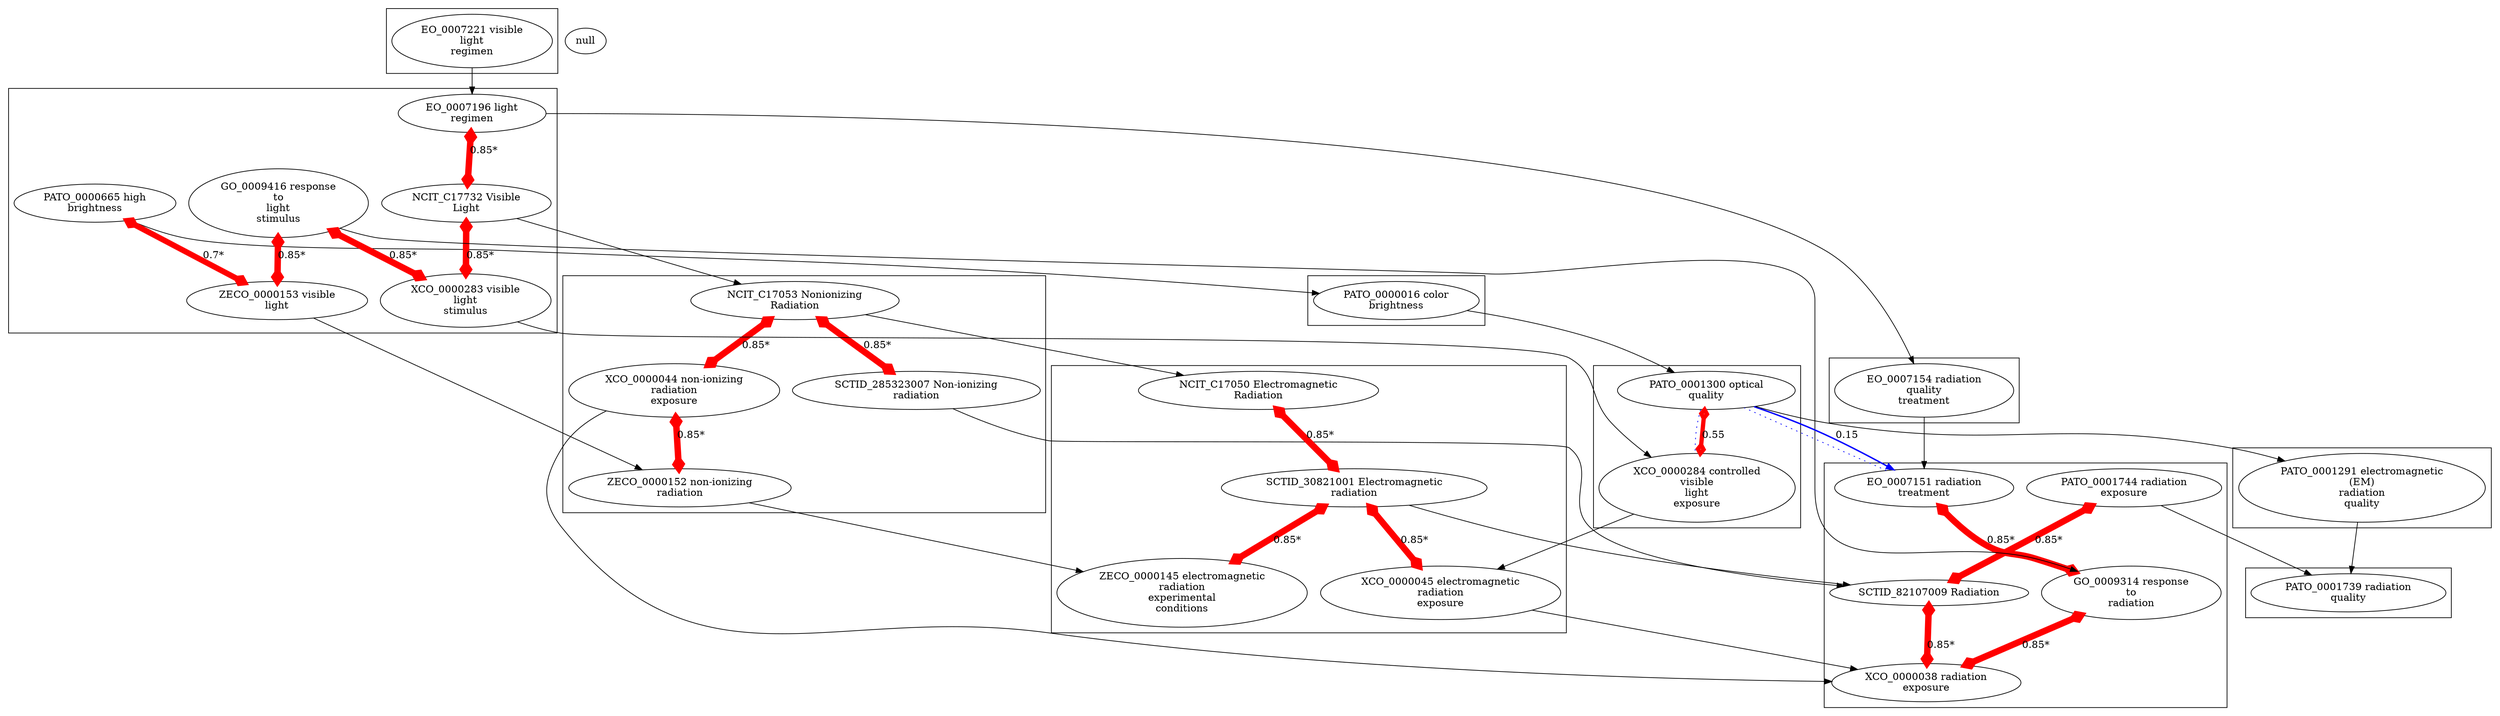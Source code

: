 digraph cliquegraph {
subgraph cluster_EO_0007154 {EO_0007154 [ label="EO_0007154 radiation
quality
treatment" ];}

subgraph cluster_ZECO_0000152 {ZECO_0000152 [ label="ZECO_0000152 non-ionizing
radiation" ];
NCIT_C17053 [ label="NCIT_C17053 Nonionizing
Radiation" ];
XCO_0000044 [ label="XCO_0000044 non-ionizing
radiation
exposure" ];
SCTID_285323007 [ label="SCTID_285323007 Non-ionizing
radiation" ];}

subgraph cluster_PATO_0000016 {PATO_0000016 [ label="PATO_0000016 color
brightness" ];}

subgraph cluster_PATO_0001744 {PATO_0001744 [ label="PATO_0001744 radiation
exposure" ];
GO_0009314 [ label="GO_0009314 response
to
radiation" ];
SCTID_82107009 [ label="SCTID_82107009 Radiation" ];
EO_0007151 [ label="EO_0007151 radiation
treatment" ];
XCO_0000038 [ label="XCO_0000038 radiation
exposure" ];}

subgraph cluster_EO_0007196 {EO_0007196 [ label="EO_0007196 light
regimen" ];
PATO_0000665 [ label="PATO_0000665 high
brightness" ];
ZECO_0000153 [ label="ZECO_0000153 visible
light" ];
XCO_0000283 [ label="XCO_0000283 visible
light
stimulus" ];
NCIT_C17732 [ label="NCIT_C17732 Visible
Light" ];
GO_0009416 [ label="GO_0009416 response
to
light
stimulus" ];}

subgraph cluster_PATO_0001739 {PATO_0001739 [ label="PATO_0001739 radiation
quality" ];}

subgraph cluster_ZECO_0000145 {ZECO_0000145 [ label="ZECO_0000145 electromagnetic
radiation
experimental
conditions" ];
NCIT_C17050 [ label="NCIT_C17050 Electromagnetic
Radiation" ];
XCO_0000045 [ label="XCO_0000045 electromagnetic
radiation
exposure" ];
SCTID_30821001 [ label="SCTID_30821001 Electromagnetic
radiation" ];}

subgraph cluster_XCO_0000284 {XCO_0000284 [ label="XCO_0000284 controlled
visible
light
exposure" ];
PATO_0001300 [ label="PATO_0001300 optical
quality" ];}

subgraph cluster_PATO_0001291 {PATO_0001291 [ label="PATO_0001291 electromagnetic
(EM)
radiation
quality" ];}

subgraph cluster_EO_0007221 {EO_0007221 [ label="EO_0007221 visible
light
regimen" ];}
EO_0007154 -> EO_0007151 [ arrowhead = normal, penwidth=1, color=black, label="", style=solid]

ZECO_0000152 -> ZECO_0000145 [ arrowhead = normal, penwidth=1, color=black, label="", style=solid]

EO_0007221 -> EO_0007196 [ arrowhead = normal, penwidth=1, color=black, label="", style=solid]

XCO_0000044 -> XCO_0000038 [ arrowhead = normal, penwidth=1, color=black, label="", style=solid]

NCIT_C17053 -> NCIT_C17050 [ arrowhead = normal, penwidth=1, color=black, label="", style=solid]

PATO_0001300 -> PATO_0001291 [ arrowhead = normal, penwidth=1, color=black, label="", style=solid]

XCO_0000045 -> XCO_0000038 [ arrowhead = normal, penwidth=1, color=black, label="", style=solid]

XCO_0000284 -> XCO_0000045 [ arrowhead = normal, penwidth=1, color=black, label="", style=solid]

GO_0009416 -> GO_0009314 [ arrowhead = normal, penwidth=1, color=black, label="", style=solid]

null
NCIT_C17732 -> NCIT_C17053 [ arrowhead = normal, penwidth=1, color=black, label="", style=solid]

PATO_0000665 -> PATO_0000016 [ arrowhead = normal, penwidth=1, color=black, label="", style=solid]

XCO_0000283 -> XCO_0000284 [ arrowhead = normal, penwidth=1, color=black, label="", style=solid]

PATO_0001744 -> PATO_0001739 [ arrowhead = normal, penwidth=1, color=black, label="", style=solid]

PATO_0000016 -> PATO_0001300 [ arrowhead = normal, penwidth=1, color=black, label="", style=solid]

ZECO_0000153 -> ZECO_0000152 [ arrowhead = normal, penwidth=1, color=black, label="", style=solid]

SCTID_285323007 -> SCTID_82107009 [ arrowhead = normal, penwidth=1, color=black, label="", style=solid]

EO_0007196 -> EO_0007154 [ arrowhead = normal, penwidth=1, color=black, label="", style=solid]

SCTID_30821001 -> SCTID_82107009 [ arrowhead = normal, penwidth=1, color=black, label="", style=solid]

PATO_0001291 -> PATO_0001739 [ arrowhead = normal, penwidth=1, color=black, label="", style=solid]
EO_0007151 -> PATO_0001300 [ arrowhead = none, penwidth=1, color=blue, label="", style=dotted]

PATO_0001300 -> XCO_0000284 [ arrowhead = none, penwidth=1, color=blue, label="", style=dotted]
SCTID_30821001 -> ZECO_0000145 [ arrowhead = ediamond, penwidth=9, color=red, label="0.85*", style=solid, arrowtail=ediamond, dir=both]

PATO_0001300 -> XCO_0000284 [ arrowhead = ediamond, penwidth=6, color=red, label="0.55", style=solid, arrowtail=ediamond, dir=both]

NCIT_C17053 -> XCO_0000044 [ arrowhead = ediamond, penwidth=9, color=red, label="0.85*", style=solid, arrowtail=ediamond, dir=both]

PATO_0000665 -> ZECO_0000153 [ arrowhead = ediamond, penwidth=8, color=red, label="0.7*", style=solid, arrowtail=ediamond, dir=both]

GO_0009416 -> ZECO_0000153 [ arrowhead = ediamond, penwidth=9, color=red, label="0.85*", style=solid, arrowtail=ediamond, dir=both]

PATO_0001300 -> EO_0007151 [ arrowhead = normal, penwidth=2, color=blue, label="0.15", style=solid]

NCIT_C17050 -> SCTID_30821001 [ arrowhead = ediamond, penwidth=9, color=red, label="0.85*", style=solid, arrowtail=ediamond, dir=both]

EO_0007196 -> NCIT_C17732 [ arrowhead = ediamond, penwidth=9, color=red, label="0.85*", style=solid, arrowtail=ediamond, dir=both]

PATO_0001744 -> SCTID_82107009 [ arrowhead = ediamond, penwidth=9, color=red, label="0.85*", style=solid, arrowtail=ediamond, dir=both]

XCO_0000044 -> ZECO_0000152 [ arrowhead = ediamond, penwidth=9, color=red, label="0.85*", style=solid, arrowtail=ediamond, dir=both]

GO_0009314 -> XCO_0000038 [ arrowhead = ediamond, penwidth=9, color=red, label="0.85*", style=solid, arrowtail=ediamond, dir=both]

NCIT_C17732 -> XCO_0000283 [ arrowhead = ediamond, penwidth=9, color=red, label="0.85*", style=solid, arrowtail=ediamond, dir=both]

NCIT_C17053 -> SCTID_285323007 [ arrowhead = ediamond, penwidth=9, color=red, label="0.85*", style=solid, arrowtail=ediamond, dir=both]

SCTID_82107009 -> XCO_0000038 [ arrowhead = ediamond, penwidth=9, color=red, label="0.85*", style=solid, arrowtail=ediamond, dir=both]

GO_0009416 -> XCO_0000283 [ arrowhead = ediamond, penwidth=9, color=red, label="0.85*", style=solid, arrowtail=ediamond, dir=both]

SCTID_30821001 -> XCO_0000045 [ arrowhead = ediamond, penwidth=9, color=red, label="0.85*", style=solid, arrowtail=ediamond, dir=both]

EO_0007151 -> GO_0009314 [ arrowhead = ediamond, penwidth=9, color=red, label="0.85*", style=solid, arrowtail=ediamond, dir=both]
}